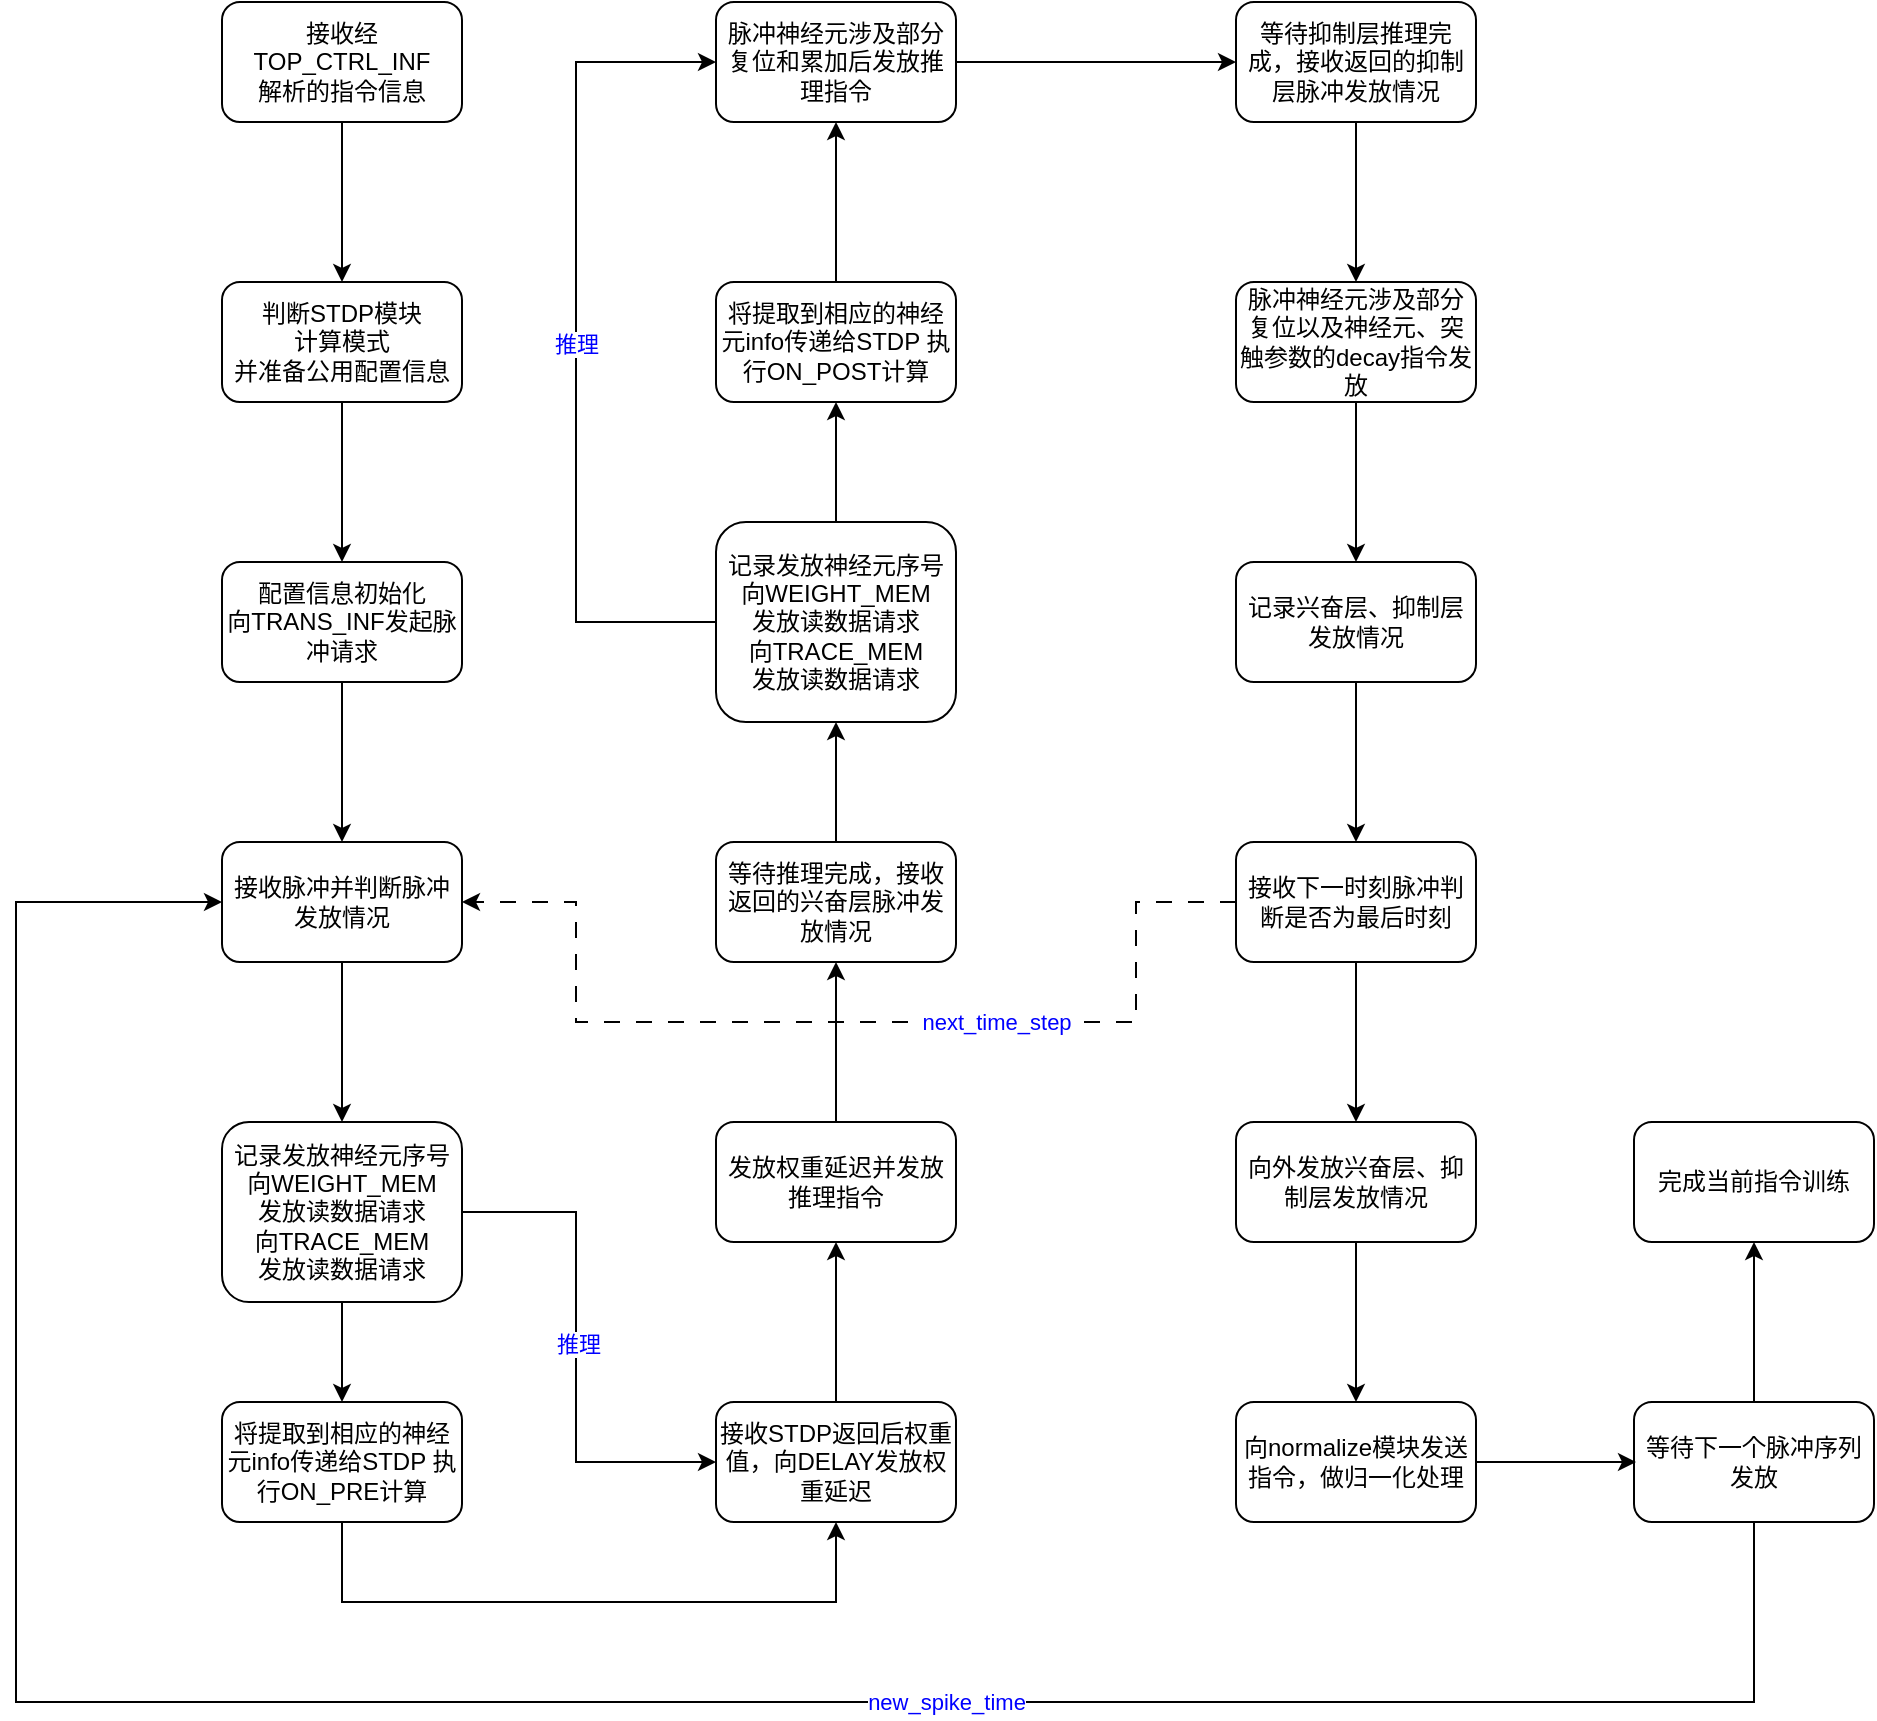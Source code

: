 <mxfile version="21.2.0" type="github">
  <diagram name="第 1 页" id="L9LMITteTnlRZ2TkFZ2f">
    <mxGraphModel dx="2163" dy="1203" grid="1" gridSize="10" guides="1" tooltips="1" connect="1" arrows="1" fold="1" page="1" pageScale="1" pageWidth="827" pageHeight="1169" math="0" shadow="0">
      <root>
        <mxCell id="0" />
        <mxCell id="1" parent="0" />
        <mxCell id="XHYiGmg5JfkTDbJsNiU6-63" style="edgeStyle=orthogonalEdgeStyle;rounded=0;orthogonalLoop=1;jettySize=auto;html=1;exitX=0;exitY=0.5;exitDx=0;exitDy=0;entryX=1;entryY=0.5;entryDx=0;entryDy=0;dashed=1;dashPattern=8 8;" parent="1" source="XHYiGmg5JfkTDbJsNiU6-45" target="XHYiGmg5JfkTDbJsNiU6-16" edge="1">
          <mxGeometry relative="1" as="geometry">
            <Array as="points">
              <mxPoint x="680" y="590" />
              <mxPoint x="680" y="650" />
              <mxPoint x="400" y="650" />
              <mxPoint x="400" y="590" />
            </Array>
          </mxGeometry>
        </mxCell>
        <mxCell id="ONLA1WShRm9VHiKbCH6p-6" value="next_time_step" style="edgeLabel;html=1;align=center;verticalAlign=middle;resizable=0;points=[];fontColor=#0000FF;" vertex="1" connectable="0" parent="XHYiGmg5JfkTDbJsNiU6-63">
          <mxGeometry x="-0.565" relative="1" as="geometry">
            <mxPoint x="-70" as="offset" />
          </mxGeometry>
        </mxCell>
        <mxCell id="XHYiGmg5JfkTDbJsNiU6-3" value="" style="edgeStyle=orthogonalEdgeStyle;rounded=0;orthogonalLoop=1;jettySize=auto;html=1;" parent="1" source="XHYiGmg5JfkTDbJsNiU6-1" target="XHYiGmg5JfkTDbJsNiU6-2" edge="1">
          <mxGeometry relative="1" as="geometry" />
        </mxCell>
        <mxCell id="XHYiGmg5JfkTDbJsNiU6-1" value="接收经TOP_CTRL_INF&lt;br&gt;解析的指令信息" style="rounded=1;whiteSpace=wrap;html=1;fillColor=none;" parent="1" vertex="1">
          <mxGeometry x="223" y="140" width="120" height="60" as="geometry" />
        </mxCell>
        <mxCell id="XHYiGmg5JfkTDbJsNiU6-15" value="" style="edgeStyle=orthogonalEdgeStyle;rounded=0;orthogonalLoop=1;jettySize=auto;html=1;" parent="1" source="XHYiGmg5JfkTDbJsNiU6-2" target="XHYiGmg5JfkTDbJsNiU6-14" edge="1">
          <mxGeometry relative="1" as="geometry" />
        </mxCell>
        <mxCell id="XHYiGmg5JfkTDbJsNiU6-2" value="判断STDP模块&lt;br&gt;计算模式&lt;br&gt;并准备公用配置信息" style="whiteSpace=wrap;html=1;fillColor=none;rounded=1;" parent="1" vertex="1">
          <mxGeometry x="223" y="280" width="120" height="60" as="geometry" />
        </mxCell>
        <mxCell id="XHYiGmg5JfkTDbJsNiU6-17" value="" style="edgeStyle=orthogonalEdgeStyle;rounded=0;orthogonalLoop=1;jettySize=auto;html=1;" parent="1" source="XHYiGmg5JfkTDbJsNiU6-14" target="XHYiGmg5JfkTDbJsNiU6-16" edge="1">
          <mxGeometry relative="1" as="geometry" />
        </mxCell>
        <mxCell id="XHYiGmg5JfkTDbJsNiU6-14" value="配置信息初始化&lt;br style=&quot;border-color: var(--border-color);&quot;&gt;向TRANS_INF发起脉冲请求" style="whiteSpace=wrap;html=1;fillColor=none;rounded=1;" parent="1" vertex="1">
          <mxGeometry x="223" y="420" width="120" height="60" as="geometry" />
        </mxCell>
        <mxCell id="XHYiGmg5JfkTDbJsNiU6-19" value="" style="edgeStyle=orthogonalEdgeStyle;rounded=0;orthogonalLoop=1;jettySize=auto;html=1;" parent="1" source="XHYiGmg5JfkTDbJsNiU6-16" target="XHYiGmg5JfkTDbJsNiU6-18" edge="1">
          <mxGeometry relative="1" as="geometry" />
        </mxCell>
        <mxCell id="XHYiGmg5JfkTDbJsNiU6-16" value="接收脉冲并判断脉冲发放情况" style="whiteSpace=wrap;html=1;fillColor=none;rounded=1;" parent="1" vertex="1">
          <mxGeometry x="223" y="560" width="120" height="60" as="geometry" />
        </mxCell>
        <mxCell id="XHYiGmg5JfkTDbJsNiU6-21" value="" style="edgeStyle=orthogonalEdgeStyle;rounded=0;orthogonalLoop=1;jettySize=auto;html=1;" parent="1" source="XHYiGmg5JfkTDbJsNiU6-18" target="XHYiGmg5JfkTDbJsNiU6-20" edge="1">
          <mxGeometry relative="1" as="geometry" />
        </mxCell>
        <mxCell id="XHYiGmg5JfkTDbJsNiU6-57" style="edgeStyle=orthogonalEdgeStyle;rounded=0;orthogonalLoop=1;jettySize=auto;html=1;exitX=1;exitY=0.5;exitDx=0;exitDy=0;entryX=0;entryY=0.5;entryDx=0;entryDy=0;" parent="1" source="XHYiGmg5JfkTDbJsNiU6-18" target="XHYiGmg5JfkTDbJsNiU6-22" edge="1">
          <mxGeometry relative="1" as="geometry">
            <Array as="points">
              <mxPoint x="400" y="745" />
              <mxPoint x="400" y="870" />
            </Array>
          </mxGeometry>
        </mxCell>
        <mxCell id="ONLA1WShRm9VHiKbCH6p-3" value="推理" style="edgeLabel;html=1;align=center;verticalAlign=middle;resizable=0;points=[];fontColor=#0000FF;" vertex="1" connectable="0" parent="XHYiGmg5JfkTDbJsNiU6-57">
          <mxGeometry x="-0.339" y="1" relative="1" as="geometry">
            <mxPoint y="39" as="offset" />
          </mxGeometry>
        </mxCell>
        <mxCell id="XHYiGmg5JfkTDbJsNiU6-18" value="记录发放神经元序号&lt;br&gt;向WEIGHT_MEM&lt;br&gt;发放读数据请求&lt;br&gt;向TRACE_MEM&lt;br&gt;发放读数据请求" style="whiteSpace=wrap;html=1;fillColor=none;rounded=1;" parent="1" vertex="1">
          <mxGeometry x="223" y="700" width="120" height="90" as="geometry" />
        </mxCell>
        <mxCell id="XHYiGmg5JfkTDbJsNiU6-23" value="" style="edgeStyle=orthogonalEdgeStyle;rounded=0;orthogonalLoop=1;jettySize=auto;html=1;" parent="1" source="XHYiGmg5JfkTDbJsNiU6-20" target="XHYiGmg5JfkTDbJsNiU6-22" edge="1">
          <mxGeometry relative="1" as="geometry">
            <Array as="points">
              <mxPoint x="283" y="940" />
              <mxPoint x="530" y="940" />
            </Array>
          </mxGeometry>
        </mxCell>
        <mxCell id="XHYiGmg5JfkTDbJsNiU6-20" value="将提取到相应的神经元info传递给STDP 执行ON_PRE计算" style="whiteSpace=wrap;html=1;fillColor=none;rounded=1;" parent="1" vertex="1">
          <mxGeometry x="223" y="840" width="120" height="60" as="geometry" />
        </mxCell>
        <mxCell id="XHYiGmg5JfkTDbJsNiU6-25" value="" style="edgeStyle=orthogonalEdgeStyle;rounded=0;orthogonalLoop=1;jettySize=auto;html=1;" parent="1" source="XHYiGmg5JfkTDbJsNiU6-22" target="XHYiGmg5JfkTDbJsNiU6-24" edge="1">
          <mxGeometry relative="1" as="geometry" />
        </mxCell>
        <mxCell id="XHYiGmg5JfkTDbJsNiU6-22" value="接收STDP返回后权重值，向DELAY发放权重延迟" style="whiteSpace=wrap;html=1;fillColor=none;rounded=1;" parent="1" vertex="1">
          <mxGeometry x="470" y="840" width="120" height="60" as="geometry" />
        </mxCell>
        <mxCell id="XHYiGmg5JfkTDbJsNiU6-27" value="" style="edgeStyle=orthogonalEdgeStyle;rounded=0;orthogonalLoop=1;jettySize=auto;html=1;" parent="1" source="XHYiGmg5JfkTDbJsNiU6-24" target="XHYiGmg5JfkTDbJsNiU6-26" edge="1">
          <mxGeometry relative="1" as="geometry" />
        </mxCell>
        <mxCell id="XHYiGmg5JfkTDbJsNiU6-24" value="发放权重延迟并发放推理指令" style="whiteSpace=wrap;html=1;fillColor=none;rounded=1;" parent="1" vertex="1">
          <mxGeometry x="470" y="700" width="120" height="60" as="geometry" />
        </mxCell>
        <mxCell id="XHYiGmg5JfkTDbJsNiU6-29" value="" style="edgeStyle=orthogonalEdgeStyle;rounded=0;orthogonalLoop=1;jettySize=auto;html=1;" parent="1" source="XHYiGmg5JfkTDbJsNiU6-26" target="XHYiGmg5JfkTDbJsNiU6-28" edge="1">
          <mxGeometry relative="1" as="geometry" />
        </mxCell>
        <mxCell id="XHYiGmg5JfkTDbJsNiU6-26" value="等待推理完成，接收返回的兴奋层脉冲发放情况" style="whiteSpace=wrap;html=1;fillColor=default;rounded=1;" parent="1" vertex="1">
          <mxGeometry x="470" y="560" width="120" height="60" as="geometry" />
        </mxCell>
        <mxCell id="XHYiGmg5JfkTDbJsNiU6-31" value="" style="edgeStyle=orthogonalEdgeStyle;rounded=0;orthogonalLoop=1;jettySize=auto;html=1;" parent="1" source="XHYiGmg5JfkTDbJsNiU6-28" target="XHYiGmg5JfkTDbJsNiU6-30" edge="1">
          <mxGeometry relative="1" as="geometry" />
        </mxCell>
        <mxCell id="XHYiGmg5JfkTDbJsNiU6-59" style="edgeStyle=orthogonalEdgeStyle;rounded=0;orthogonalLoop=1;jettySize=auto;html=1;exitX=0;exitY=0.5;exitDx=0;exitDy=0;entryX=0;entryY=0.5;entryDx=0;entryDy=0;" parent="1" source="XHYiGmg5JfkTDbJsNiU6-28" target="XHYiGmg5JfkTDbJsNiU6-32" edge="1">
          <mxGeometry relative="1" as="geometry">
            <Array as="points">
              <mxPoint x="400" y="450" />
              <mxPoint x="400" y="170" />
            </Array>
          </mxGeometry>
        </mxCell>
        <mxCell id="ONLA1WShRm9VHiKbCH6p-4" value="推理" style="edgeLabel;html=1;align=center;verticalAlign=middle;resizable=0;points=[];fontColor=#0000FF;" vertex="1" connectable="0" parent="XHYiGmg5JfkTDbJsNiU6-59">
          <mxGeometry x="-0.24" relative="1" as="geometry">
            <mxPoint y="-50" as="offset" />
          </mxGeometry>
        </mxCell>
        <mxCell id="XHYiGmg5JfkTDbJsNiU6-28" value="记录发放神经元序号&lt;br style=&quot;border-color: var(--border-color);&quot;&gt;向WEIGHT_MEM&lt;br style=&quot;border-color: var(--border-color);&quot;&gt;发放读数据请求&lt;br style=&quot;border-color: var(--border-color);&quot;&gt;向TRACE_MEM&lt;br style=&quot;border-color: var(--border-color);&quot;&gt;发放读数据请求" style="whiteSpace=wrap;html=1;fillColor=none;rounded=1;" parent="1" vertex="1">
          <mxGeometry x="470" y="400" width="120" height="100" as="geometry" />
        </mxCell>
        <mxCell id="XHYiGmg5JfkTDbJsNiU6-33" value="" style="edgeStyle=orthogonalEdgeStyle;rounded=0;orthogonalLoop=1;jettySize=auto;html=1;" parent="1" source="XHYiGmg5JfkTDbJsNiU6-30" target="XHYiGmg5JfkTDbJsNiU6-32" edge="1">
          <mxGeometry relative="1" as="geometry" />
        </mxCell>
        <mxCell id="XHYiGmg5JfkTDbJsNiU6-30" value="将提取到相应的神经元info传递给STDP 执行ON_POST计算" style="whiteSpace=wrap;html=1;fillColor=none;rounded=1;" parent="1" vertex="1">
          <mxGeometry x="470" y="280" width="120" height="60" as="geometry" />
        </mxCell>
        <mxCell id="XHYiGmg5JfkTDbJsNiU6-38" value="" style="edgeStyle=orthogonalEdgeStyle;rounded=0;orthogonalLoop=1;jettySize=auto;html=1;" parent="1" source="XHYiGmg5JfkTDbJsNiU6-32" target="XHYiGmg5JfkTDbJsNiU6-37" edge="1">
          <mxGeometry relative="1" as="geometry" />
        </mxCell>
        <mxCell id="XHYiGmg5JfkTDbJsNiU6-32" value="脉冲神经元涉及部分复位和累加后发放推理指令" style="whiteSpace=wrap;html=1;fillColor=none;rounded=1;" parent="1" vertex="1">
          <mxGeometry x="470" y="140" width="120" height="60" as="geometry" />
        </mxCell>
        <mxCell id="XHYiGmg5JfkTDbJsNiU6-40" value="" style="edgeStyle=orthogonalEdgeStyle;rounded=0;orthogonalLoop=1;jettySize=auto;html=1;" parent="1" source="XHYiGmg5JfkTDbJsNiU6-37" target="XHYiGmg5JfkTDbJsNiU6-39" edge="1">
          <mxGeometry relative="1" as="geometry" />
        </mxCell>
        <mxCell id="XHYiGmg5JfkTDbJsNiU6-37" value="等待抑制层推理完成，接收返回的抑制层脉冲发放情况" style="whiteSpace=wrap;html=1;fillColor=none;rounded=1;" parent="1" vertex="1">
          <mxGeometry x="730" y="140" width="120" height="60" as="geometry" />
        </mxCell>
        <mxCell id="XHYiGmg5JfkTDbJsNiU6-42" value="" style="edgeStyle=orthogonalEdgeStyle;rounded=0;orthogonalLoop=1;jettySize=auto;html=1;" parent="1" source="XHYiGmg5JfkTDbJsNiU6-39" target="XHYiGmg5JfkTDbJsNiU6-41" edge="1">
          <mxGeometry relative="1" as="geometry" />
        </mxCell>
        <mxCell id="XHYiGmg5JfkTDbJsNiU6-39" value="脉冲神经元涉及部分复位以及神经元、突触参数的decay指令发放" style="whiteSpace=wrap;html=1;fillColor=none;rounded=1;" parent="1" vertex="1">
          <mxGeometry x="730" y="280" width="120" height="60" as="geometry" />
        </mxCell>
        <mxCell id="XHYiGmg5JfkTDbJsNiU6-46" value="" style="edgeStyle=orthogonalEdgeStyle;rounded=0;orthogonalLoop=1;jettySize=auto;html=1;" parent="1" source="XHYiGmg5JfkTDbJsNiU6-41" target="XHYiGmg5JfkTDbJsNiU6-45" edge="1">
          <mxGeometry relative="1" as="geometry" />
        </mxCell>
        <mxCell id="XHYiGmg5JfkTDbJsNiU6-41" value="记录兴奋层、抑制层发放情况" style="whiteSpace=wrap;html=1;fillColor=none;rounded=1;" parent="1" vertex="1">
          <mxGeometry x="730" y="420" width="120" height="60" as="geometry" />
        </mxCell>
        <mxCell id="XHYiGmg5JfkTDbJsNiU6-48" value="" style="edgeStyle=orthogonalEdgeStyle;rounded=0;orthogonalLoop=1;jettySize=auto;html=1;" parent="1" source="XHYiGmg5JfkTDbJsNiU6-45" target="XHYiGmg5JfkTDbJsNiU6-47" edge="1">
          <mxGeometry relative="1" as="geometry" />
        </mxCell>
        <mxCell id="XHYiGmg5JfkTDbJsNiU6-45" value="接收下一时刻脉冲判断是否为最后时刻" style="whiteSpace=wrap;html=1;fillColor=none;rounded=1;" parent="1" vertex="1">
          <mxGeometry x="730" y="560" width="120" height="60" as="geometry" />
        </mxCell>
        <mxCell id="XHYiGmg5JfkTDbJsNiU6-50" value="" style="edgeStyle=orthogonalEdgeStyle;rounded=0;orthogonalLoop=1;jettySize=auto;html=1;" parent="1" source="XHYiGmg5JfkTDbJsNiU6-47" target="XHYiGmg5JfkTDbJsNiU6-49" edge="1">
          <mxGeometry relative="1" as="geometry" />
        </mxCell>
        <mxCell id="XHYiGmg5JfkTDbJsNiU6-47" value="向外发放兴奋层、抑制层发放情况" style="whiteSpace=wrap;html=1;fillColor=none;rounded=1;" parent="1" vertex="1">
          <mxGeometry x="730" y="700" width="120" height="60" as="geometry" />
        </mxCell>
        <mxCell id="XHYiGmg5JfkTDbJsNiU6-52" value="" style="edgeStyle=orthogonalEdgeStyle;rounded=0;orthogonalLoop=1;jettySize=auto;html=1;" parent="1" source="XHYiGmg5JfkTDbJsNiU6-49" edge="1">
          <mxGeometry relative="1" as="geometry">
            <mxPoint x="930" y="870" as="targetPoint" />
          </mxGeometry>
        </mxCell>
        <mxCell id="XHYiGmg5JfkTDbJsNiU6-49" value="向normalize模块发送指令，做归一化处理" style="whiteSpace=wrap;html=1;fillColor=none;rounded=1;" parent="1" vertex="1">
          <mxGeometry x="730" y="840" width="120" height="60" as="geometry" />
        </mxCell>
        <mxCell id="XHYiGmg5JfkTDbJsNiU6-53" style="edgeStyle=orthogonalEdgeStyle;rounded=0;orthogonalLoop=1;jettySize=auto;html=1;exitX=0.5;exitY=1;exitDx=0;exitDy=0;entryX=0;entryY=0.5;entryDx=0;entryDy=0;" parent="1" source="XHYiGmg5JfkTDbJsNiU6-51" target="XHYiGmg5JfkTDbJsNiU6-16" edge="1">
          <mxGeometry relative="1" as="geometry">
            <Array as="points">
              <mxPoint x="989" y="990" />
              <mxPoint x="120" y="990" />
              <mxPoint x="120" y="590" />
            </Array>
          </mxGeometry>
        </mxCell>
        <mxCell id="ONLA1WShRm9VHiKbCH6p-2" value="new_spike_time" style="edgeLabel;html=1;align=center;verticalAlign=middle;resizable=0;points=[];fontColor=#0000FF;" vertex="1" connectable="0" parent="XHYiGmg5JfkTDbJsNiU6-53">
          <mxGeometry x="-0.324" relative="1" as="geometry">
            <mxPoint as="offset" />
          </mxGeometry>
        </mxCell>
        <mxCell id="XHYiGmg5JfkTDbJsNiU6-55" value="" style="edgeStyle=orthogonalEdgeStyle;rounded=0;orthogonalLoop=1;jettySize=auto;html=1;" parent="1" source="XHYiGmg5JfkTDbJsNiU6-51" target="XHYiGmg5JfkTDbJsNiU6-54" edge="1">
          <mxGeometry relative="1" as="geometry" />
        </mxCell>
        <mxCell id="XHYiGmg5JfkTDbJsNiU6-51" value="等待下一个脉冲序列发放" style="whiteSpace=wrap;html=1;fillColor=none;rounded=1;" parent="1" vertex="1">
          <mxGeometry x="929" y="840" width="120" height="60" as="geometry" />
        </mxCell>
        <mxCell id="XHYiGmg5JfkTDbJsNiU6-54" value="完成当前指令训练" style="whiteSpace=wrap;html=1;fillColor=none;rounded=1;" parent="1" vertex="1">
          <mxGeometry x="929" y="700" width="120" height="60" as="geometry" />
        </mxCell>
      </root>
    </mxGraphModel>
  </diagram>
</mxfile>

